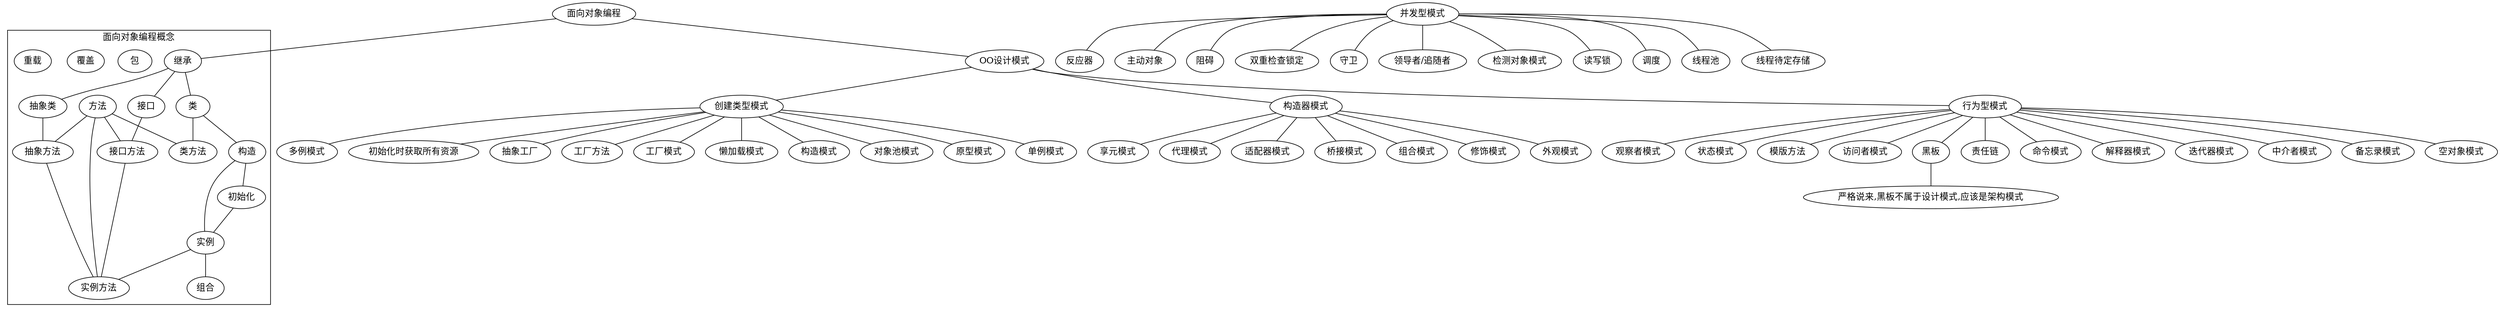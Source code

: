 graph design_pattern_knowlege_map {
  subgraph cluster_oo{
    类,实例,方法,继承,接口,抽象类,包,覆盖,重载,构造,初始化;
    方法 -- 类方法,实例方法, 抽象方法, 接口方法; 
    继承 -- 类, 接口, 抽象类;
    接口 -- 接口方法;
    抽象类 -- 抽象方法;
    实例 -- 组合;
    类 -- 类方法;
    构造 -- 初始化 -- 实例;
    类 -- 构造 -- 实例;
    实例 -- 实例方法;
    接口方法, 抽象方法 -- 实例方法;
    label = "面向对象编程概念";
  }
  面向对象编程 -- 继承[lhead=cluster_oo];
  面向对象编程 -- OO设计模式;
  OO设计模式 -- 创建类型模式 -- 抽象工厂, 工厂方法,工厂模式,懒加载模式,构造模式,对象池模式,原型模式,单例模式,多例模式,初始化时获取所有资源;
  OO设计模式 -- 构造器模式 -- 适配器模式, 桥接模式,组合模式, 修饰模式,外观模式,享元模式,代理模式;
  OO设计模式 -- 行为型模式 -- 黑板 -- "严格说来,黑板不属于设计模式,应该是架构模式"
  行为型模式 -- 责任链,命令模式, 解释器模式, 迭代器模式, 中介者模式, 备忘录模式, 空对象模式, 观察者模式, 状态模式, 模版方法, 访问者模式;
  并发型模式 -- 主动对象, 阻碍, 双重检查锁定, 守卫, "领导者/追随者", 检测对象模式, 读写锁, 调度, 线程池, 线程待定存储, 反应器; 
} 